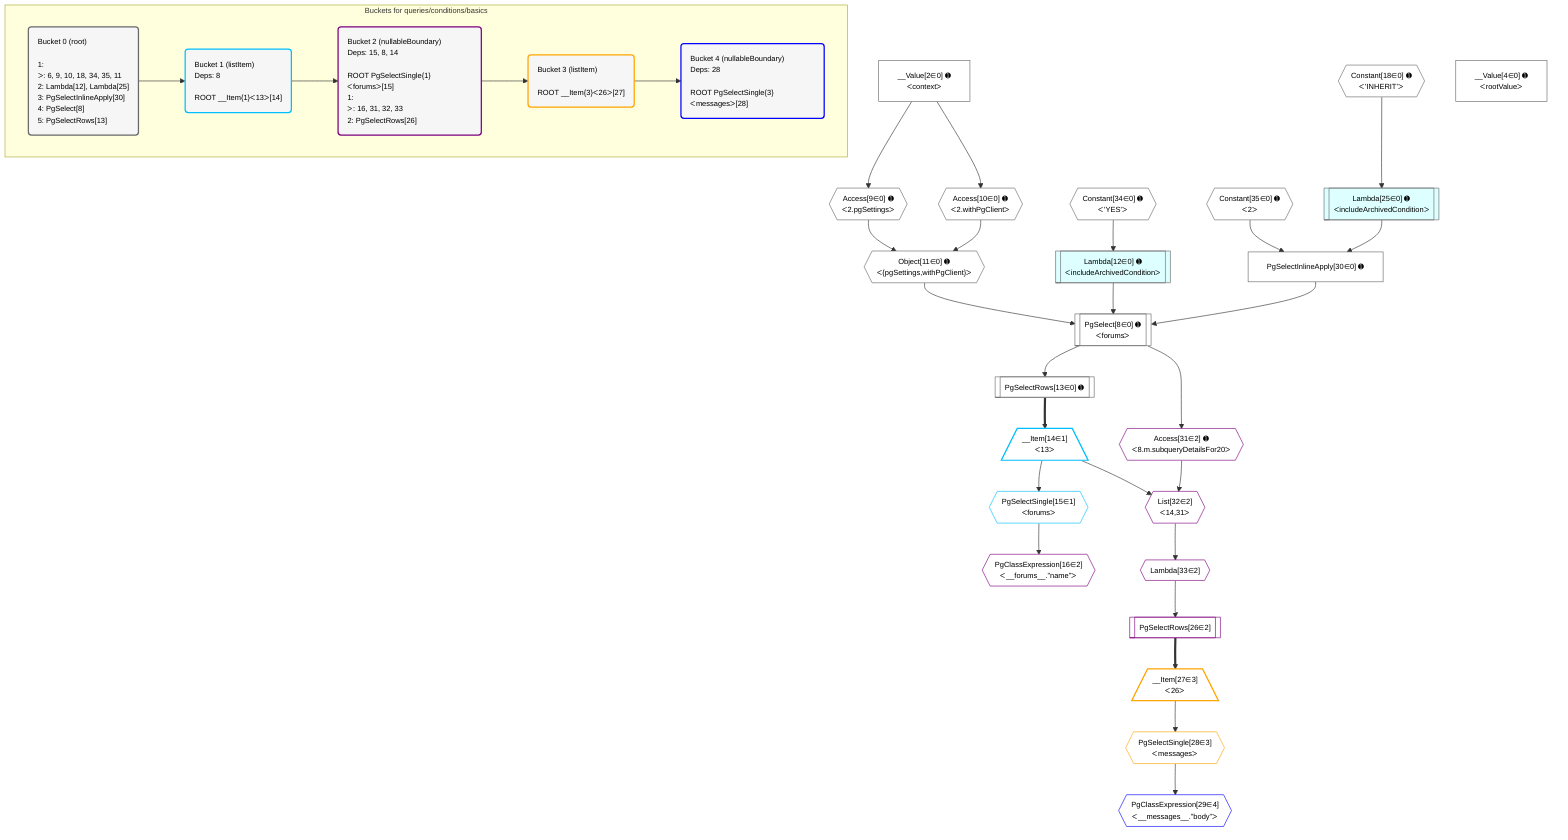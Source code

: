 %%{init: {'themeVariables': { 'fontSize': '12px'}}}%%
graph TD
    classDef path fill:#eee,stroke:#000,color:#000
    classDef plan fill:#fff,stroke-width:1px,color:#000
    classDef itemplan fill:#fff,stroke-width:2px,color:#000
    classDef unbatchedplan fill:#dff,stroke-width:1px,color:#000
    classDef sideeffectplan fill:#fcc,stroke-width:2px,color:#000
    classDef bucket fill:#f6f6f6,color:#000,stroke-width:2px,text-align:left


    %% plan dependencies
    PgSelect8[["PgSelect[8∈0] ➊<br />ᐸforumsᐳ"]]:::plan
    Object11{{"Object[11∈0] ➊<br />ᐸ{pgSettings,withPgClient}ᐳ"}}:::plan
    Lambda12[["Lambda[12∈0] ➊<br />ᐸincludeArchivedConditionᐳ"]]:::unbatchedplan
    PgSelectInlineApply30["PgSelectInlineApply[30∈0] ➊"]:::plan
    Object11 & Lambda12 & PgSelectInlineApply30 --> PgSelect8
    Access9{{"Access[9∈0] ➊<br />ᐸ2.pgSettingsᐳ"}}:::plan
    Access10{{"Access[10∈0] ➊<br />ᐸ2.withPgClientᐳ"}}:::plan
    Access9 & Access10 --> Object11
    Constant35{{"Constant[35∈0] ➊<br />ᐸ2ᐳ"}}:::plan
    Lambda25[["Lambda[25∈0] ➊<br />ᐸincludeArchivedConditionᐳ"]]:::unbatchedplan
    Constant35 & Lambda25 --> PgSelectInlineApply30
    __Value2["__Value[2∈0] ➊<br />ᐸcontextᐳ"]:::plan
    __Value2 --> Access9
    __Value2 --> Access10
    Constant34{{"Constant[34∈0] ➊<br />ᐸ'YES'ᐳ"}}:::plan
    Constant34 --> Lambda12
    PgSelectRows13[["PgSelectRows[13∈0] ➊"]]:::plan
    PgSelect8 --> PgSelectRows13
    Constant18{{"Constant[18∈0] ➊<br />ᐸ'INHERIT'ᐳ"}}:::plan
    Constant18 --> Lambda25
    __Value4["__Value[4∈0] ➊<br />ᐸrootValueᐳ"]:::plan
    __Item14[/"__Item[14∈1]<br />ᐸ13ᐳ"\]:::itemplan
    PgSelectRows13 ==> __Item14
    PgSelectSingle15{{"PgSelectSingle[15∈1]<br />ᐸforumsᐳ"}}:::plan
    __Item14 --> PgSelectSingle15
    List32{{"List[32∈2]<br />ᐸ14,31ᐳ"}}:::plan
    Access31{{"Access[31∈2] ➊<br />ᐸ8.m.subqueryDetailsFor20ᐳ"}}:::plan
    __Item14 & Access31 --> List32
    PgClassExpression16{{"PgClassExpression[16∈2]<br />ᐸ__forums__.”name”ᐳ"}}:::plan
    PgSelectSingle15 --> PgClassExpression16
    PgSelectRows26[["PgSelectRows[26∈2]"]]:::plan
    Lambda33{{"Lambda[33∈2]"}}:::plan
    Lambda33 --> PgSelectRows26
    PgSelect8 --> Access31
    List32 --> Lambda33
    __Item27[/"__Item[27∈3]<br />ᐸ26ᐳ"\]:::itemplan
    PgSelectRows26 ==> __Item27
    PgSelectSingle28{{"PgSelectSingle[28∈3]<br />ᐸmessagesᐳ"}}:::plan
    __Item27 --> PgSelectSingle28
    PgClassExpression29{{"PgClassExpression[29∈4]<br />ᐸ__messages__.”body”ᐳ"}}:::plan
    PgSelectSingle28 --> PgClassExpression29

    %% define steps

    subgraph "Buckets for queries/conditions/basics"
    Bucket0("Bucket 0 (root)<br /><br />1: <br />ᐳ: 6, 9, 10, 18, 34, 35, 11<br />2: Lambda[12], Lambda[25]<br />3: PgSelectInlineApply[30]<br />4: PgSelect[8]<br />5: PgSelectRows[13]"):::bucket
    classDef bucket0 stroke:#696969
    class Bucket0,__Value2,__Value4,PgSelect8,Access9,Access10,Object11,Lambda12,PgSelectRows13,Constant18,Lambda25,PgSelectInlineApply30,Constant34,Constant35 bucket0
    Bucket1("Bucket 1 (listItem)<br />Deps: 8<br /><br />ROOT __Item{1}ᐸ13ᐳ[14]"):::bucket
    classDef bucket1 stroke:#00bfff
    class Bucket1,__Item14,PgSelectSingle15 bucket1
    Bucket2("Bucket 2 (nullableBoundary)<br />Deps: 15, 8, 14<br /><br />ROOT PgSelectSingle{1}ᐸforumsᐳ[15]<br />1: <br />ᐳ: 16, 31, 32, 33<br />2: PgSelectRows[26]"):::bucket
    classDef bucket2 stroke:#7f007f
    class Bucket2,PgClassExpression16,PgSelectRows26,Access31,List32,Lambda33 bucket2
    Bucket3("Bucket 3 (listItem)<br /><br />ROOT __Item{3}ᐸ26ᐳ[27]"):::bucket
    classDef bucket3 stroke:#ffa500
    class Bucket3,__Item27,PgSelectSingle28 bucket3
    Bucket4("Bucket 4 (nullableBoundary)<br />Deps: 28<br /><br />ROOT PgSelectSingle{3}ᐸmessagesᐳ[28]"):::bucket
    classDef bucket4 stroke:#0000ff
    class Bucket4,PgClassExpression29 bucket4
    Bucket0 --> Bucket1
    Bucket1 --> Bucket2
    Bucket2 --> Bucket3
    Bucket3 --> Bucket4
    end